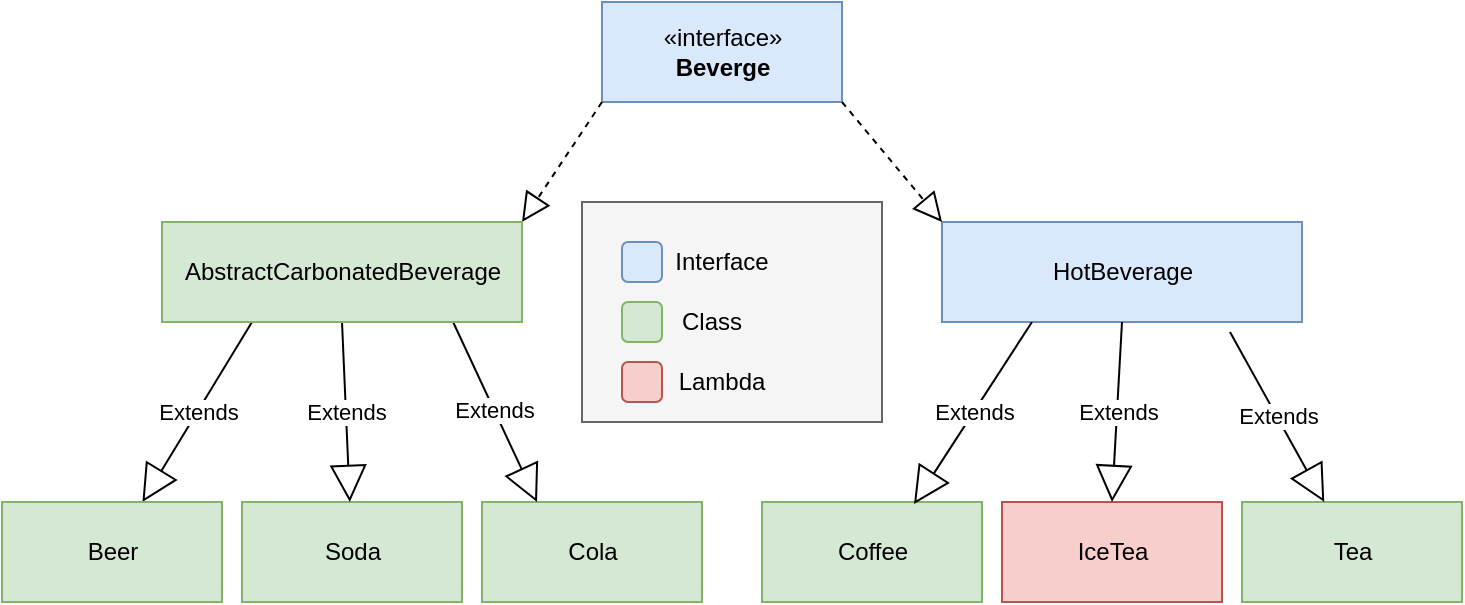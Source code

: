 <mxfile version="14.9.7" type="device"><diagram id="-R7vkrmUvVen9mCElHBk" name="Page-1"><mxGraphModel dx="2062" dy="1072" grid="1" gridSize="10" guides="1" tooltips="1" connect="1" arrows="1" fold="1" page="1" pageScale="1" pageWidth="850" pageHeight="1100" math="0" shadow="0"><root><mxCell id="0"/><mxCell id="1" parent="0"/><mxCell id="bcC4uq6AowfDv3pyEYOw-1" value="«interface»&lt;br&gt;&lt;b&gt;Beverge&lt;/b&gt;" style="html=1;fillColor=#dae8fc;strokeColor=#6c8ebf;" parent="1" vertex="1"><mxGeometry x="360" y="130" width="120" height="50" as="geometry"/></mxCell><mxCell id="bcC4uq6AowfDv3pyEYOw-2" value="&lt;div&gt;AbstractCarbonatedBeverage&lt;/div&gt;" style="html=1;" parent="1" vertex="1"><mxGeometry x="140" y="240" width="180" height="50" as="geometry"/></mxCell><mxCell id="bcC4uq6AowfDv3pyEYOw-3" value="&lt;div&gt;HotBeverage&lt;/div&gt;" style="html=1;fillColor=#dae8fc;strokeColor=#6c8ebf;" parent="1" vertex="1"><mxGeometry x="530" y="240" width="180" height="50" as="geometry"/></mxCell><mxCell id="bcC4uq6AowfDv3pyEYOw-4" value="Beer" style="html=1;" parent="1" vertex="1"><mxGeometry x="60" y="380" width="110" height="50" as="geometry"/></mxCell><mxCell id="bcC4uq6AowfDv3pyEYOw-5" value="Cola" style="html=1;fillColor=#d5e8d4;strokeColor=#82b366;" parent="1" vertex="1"><mxGeometry x="300" y="380" width="110" height="50" as="geometry"/></mxCell><mxCell id="bcC4uq6AowfDv3pyEYOw-6" value="Soda" style="html=1;fillColor=#d5e8d4;strokeColor=#82b366;" parent="1" vertex="1"><mxGeometry x="180" y="380" width="110" height="50" as="geometry"/></mxCell><mxCell id="bcC4uq6AowfDv3pyEYOw-8" value="Coffee" style="html=1;fillColor=#d5e8d4;strokeColor=#82b366;" parent="1" vertex="1"><mxGeometry x="440" y="380" width="110" height="50" as="geometry"/></mxCell><mxCell id="bcC4uq6AowfDv3pyEYOw-9" value="Tea" style="html=1;fillColor=#d5e8d4;strokeColor=#82b366;" parent="1" vertex="1"><mxGeometry x="680" y="380" width="110" height="50" as="geometry"/></mxCell><mxCell id="bcC4uq6AowfDv3pyEYOw-10" value="IceTea" style="html=1;fillColor=#f8cecc;strokeColor=#b85450;" parent="1" vertex="1"><mxGeometry x="560" y="380" width="110" height="50" as="geometry"/></mxCell><mxCell id="bcC4uq6AowfDv3pyEYOw-11" value="" style="endArrow=block;dashed=1;endFill=0;endSize=12;html=1;exitX=0;exitY=1;exitDx=0;exitDy=0;entryX=1;entryY=0;entryDx=0;entryDy=0;" parent="1" source="bcC4uq6AowfDv3pyEYOw-1" target="bcC4uq6AowfDv3pyEYOw-2" edge="1"><mxGeometry width="160" relative="1" as="geometry"><mxPoint x="340" y="560" as="sourcePoint"/><mxPoint x="500" y="560" as="targetPoint"/></mxGeometry></mxCell><mxCell id="bcC4uq6AowfDv3pyEYOw-12" value="" style="endArrow=block;dashed=1;endFill=0;endSize=12;html=1;exitX=1;exitY=1;exitDx=0;exitDy=0;entryX=0;entryY=0;entryDx=0;entryDy=0;" parent="1" source="bcC4uq6AowfDv3pyEYOw-1" target="bcC4uq6AowfDv3pyEYOw-3" edge="1"><mxGeometry width="160" relative="1" as="geometry"><mxPoint x="400" y="170" as="sourcePoint"/><mxPoint x="278.095" y="250" as="targetPoint"/></mxGeometry></mxCell><mxCell id="bcC4uq6AowfDv3pyEYOw-13" value="Extends" style="endArrow=block;endSize=16;endFill=0;html=1;exitX=0.25;exitY=1;exitDx=0;exitDy=0;" parent="1" source="bcC4uq6AowfDv3pyEYOw-2" target="bcC4uq6AowfDv3pyEYOw-4" edge="1"><mxGeometry width="160" relative="1" as="geometry"><mxPoint x="340" y="560" as="sourcePoint"/><mxPoint x="500" y="560" as="targetPoint"/></mxGeometry></mxCell><mxCell id="bcC4uq6AowfDv3pyEYOw-14" value="Extends" style="endArrow=block;endSize=16;endFill=0;html=1;exitX=0.5;exitY=1;exitDx=0;exitDy=0;" parent="1" source="bcC4uq6AowfDv3pyEYOw-2" target="bcC4uq6AowfDv3pyEYOw-6" edge="1"><mxGeometry width="160" relative="1" as="geometry"><mxPoint x="195" y="300" as="sourcePoint"/><mxPoint x="143.421" y="370" as="targetPoint"/></mxGeometry></mxCell><mxCell id="bcC4uq6AowfDv3pyEYOw-15" value="Extends" style="endArrow=block;endSize=16;endFill=0;html=1;exitX=0.806;exitY=0.98;exitDx=0;exitDy=0;exitPerimeter=0;entryX=0.25;entryY=0;entryDx=0;entryDy=0;" parent="1" source="bcC4uq6AowfDv3pyEYOw-2" target="bcC4uq6AowfDv3pyEYOw-5" edge="1"><mxGeometry width="160" relative="1" as="geometry"><mxPoint x="205" y="310" as="sourcePoint"/><mxPoint x="153.421" y="380" as="targetPoint"/></mxGeometry></mxCell><mxCell id="bcC4uq6AowfDv3pyEYOw-16" value="Extends" style="endArrow=block;endSize=16;endFill=0;html=1;exitX=0.25;exitY=1;exitDx=0;exitDy=0;entryX=0.691;entryY=0.02;entryDx=0;entryDy=0;entryPerimeter=0;" parent="1" source="bcC4uq6AowfDv3pyEYOw-3" target="bcC4uq6AowfDv3pyEYOw-8" edge="1"><mxGeometry width="160" relative="1" as="geometry"><mxPoint x="215" y="320" as="sourcePoint"/><mxPoint x="163.421" y="390" as="targetPoint"/></mxGeometry></mxCell><mxCell id="bcC4uq6AowfDv3pyEYOw-17" value="Extends" style="endArrow=block;endSize=16;endFill=0;html=1;exitX=0.5;exitY=1;exitDx=0;exitDy=0;entryX=0.5;entryY=0;entryDx=0;entryDy=0;" parent="1" source="bcC4uq6AowfDv3pyEYOw-3" target="bcC4uq6AowfDv3pyEYOw-10" edge="1"><mxGeometry width="160" relative="1" as="geometry"><mxPoint x="225" y="330" as="sourcePoint"/><mxPoint x="173.421" y="400" as="targetPoint"/></mxGeometry></mxCell><mxCell id="bcC4uq6AowfDv3pyEYOw-18" value="Extends" style="endArrow=block;endSize=16;endFill=0;html=1;exitX=0.8;exitY=1.1;exitDx=0;exitDy=0;exitPerimeter=0;" parent="1" source="bcC4uq6AowfDv3pyEYOw-3" target="bcC4uq6AowfDv3pyEYOw-9" edge="1"><mxGeometry width="160" relative="1" as="geometry"><mxPoint x="235" y="340" as="sourcePoint"/><mxPoint x="183.421" y="410" as="targetPoint"/></mxGeometry></mxCell><mxCell id="bcC4uq6AowfDv3pyEYOw-20" value="&lt;div&gt;AbstractCarbonatedBeverage&lt;/div&gt;" style="html=1;fillColor=#d5e8d4;strokeColor=#82b366;" parent="1" vertex="1"><mxGeometry x="140" y="240" width="180" height="50" as="geometry"/></mxCell><mxCell id="bcC4uq6AowfDv3pyEYOw-21" value="Beer" style="html=1;fillColor=#d5e8d4;strokeColor=#82b366;" parent="1" vertex="1"><mxGeometry x="60" y="380" width="110" height="50" as="geometry"/></mxCell><mxCell id="bcC4uq6AowfDv3pyEYOw-35" value="" style="group" parent="1" vertex="1" connectable="0"><mxGeometry x="350" y="230" width="150" height="110" as="geometry"/></mxCell><mxCell id="bcC4uq6AowfDv3pyEYOw-34" value="" style="rounded=0;whiteSpace=wrap;html=1;fillColor=#f5f5f5;strokeColor=#666666;fontColor=#333333;" parent="bcC4uq6AowfDv3pyEYOw-35" vertex="1"><mxGeometry width="150" height="110" as="geometry"/></mxCell><mxCell id="bcC4uq6AowfDv3pyEYOw-19" value="" style="rounded=1;whiteSpace=wrap;html=1;fillColor=#dae8fc;strokeColor=#6c8ebf;" parent="bcC4uq6AowfDv3pyEYOw-35" vertex="1"><mxGeometry x="20" y="20" width="20" height="20" as="geometry"/></mxCell><mxCell id="bcC4uq6AowfDv3pyEYOw-23" value="Interface" style="text;html=1;strokeColor=none;fillColor=none;align=center;verticalAlign=middle;whiteSpace=wrap;rounded=0;" parent="bcC4uq6AowfDv3pyEYOw-35" vertex="1"><mxGeometry x="50" y="20" width="40" height="20" as="geometry"/></mxCell><mxCell id="bcC4uq6AowfDv3pyEYOw-30" value="" style="rounded=1;whiteSpace=wrap;html=1;fillColor=#d5e8d4;strokeColor=#82b366;" parent="bcC4uq6AowfDv3pyEYOw-35" vertex="1"><mxGeometry x="20" y="50" width="20" height="20" as="geometry"/></mxCell><mxCell id="bcC4uq6AowfDv3pyEYOw-31" value="Class" style="text;html=1;strokeColor=none;fillColor=none;align=center;verticalAlign=middle;whiteSpace=wrap;rounded=0;" parent="bcC4uq6AowfDv3pyEYOw-35" vertex="1"><mxGeometry x="40" y="50" width="50" height="20" as="geometry"/></mxCell><mxCell id="bcC4uq6AowfDv3pyEYOw-32" value="" style="rounded=1;whiteSpace=wrap;html=1;fillColor=#f8cecc;strokeColor=#b85450;" parent="bcC4uq6AowfDv3pyEYOw-35" vertex="1"><mxGeometry x="20" y="80" width="20" height="20" as="geometry"/></mxCell><mxCell id="bcC4uq6AowfDv3pyEYOw-33" value="Lambda" style="text;html=1;strokeColor=none;fillColor=none;align=center;verticalAlign=middle;whiteSpace=wrap;rounded=0;" parent="bcC4uq6AowfDv3pyEYOw-35" vertex="1"><mxGeometry x="50" y="80" width="40" height="20" as="geometry"/></mxCell></root></mxGraphModel></diagram></mxfile>